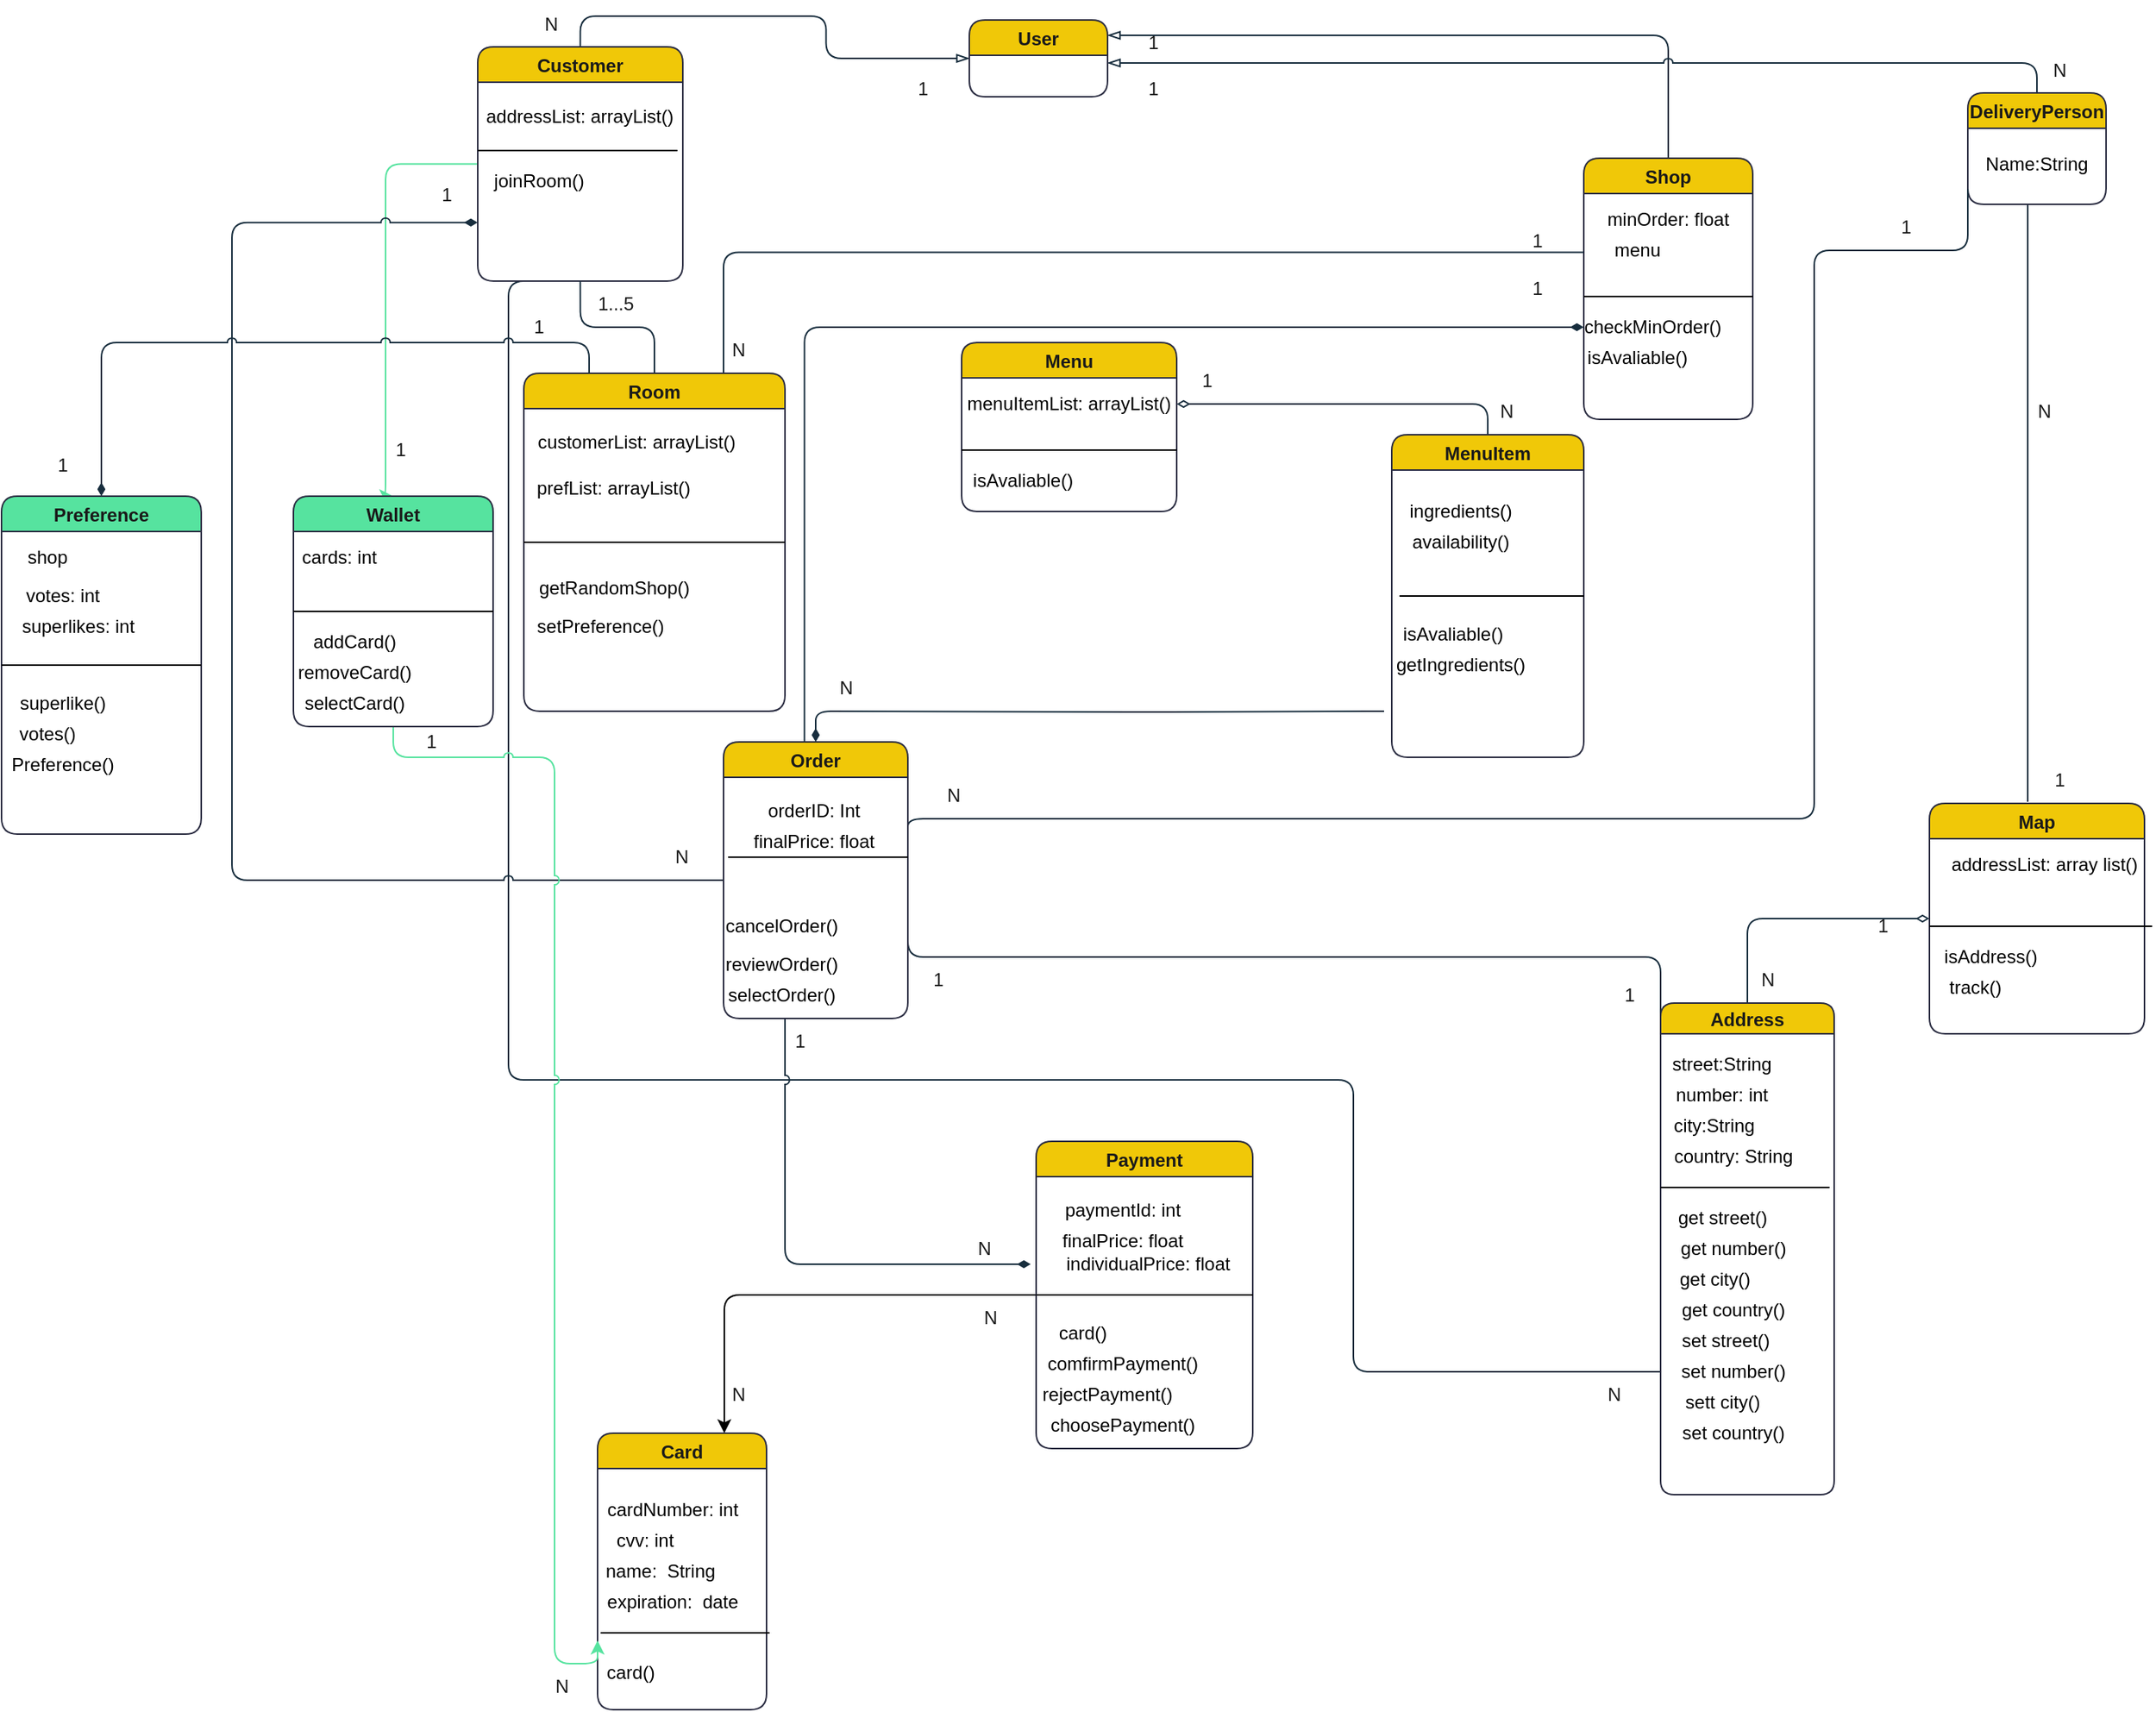<mxfile version="19.0.3" type="device"><diagram id="C5RBs43oDa-KdzZeNtuy" name="Page-1"><mxGraphModel dx="1692" dy="1671" grid="1" gridSize="10" guides="1" tooltips="1" connect="1" arrows="1" fold="1" page="1" pageScale="1" pageWidth="827" pageHeight="1169" background="#FFFFFF" math="0" shadow="0"><root><mxCell id="WIyWlLk6GJQsqaUBKTNV-0"/><mxCell id="WIyWlLk6GJQsqaUBKTNV-1" parent="WIyWlLk6GJQsqaUBKTNV-0"/><mxCell id="latmgmY7Nr6nbQ9gTKRY-16" style="edgeStyle=orthogonalEdgeStyle;orthogonalLoop=1;jettySize=auto;html=1;entryX=0.5;entryY=0;entryDx=0;entryDy=0;endArrow=none;endFill=0;startArrow=blockThin;startFill=0;rounded=1;labelBackgroundColor=#EEEEEE;strokeColor=#182E3E;fontColor=#1A1A1A;" parent="WIyWlLk6GJQsqaUBKTNV-1" source="latmgmY7Nr6nbQ9gTKRY-2" target="latmgmY7Nr6nbQ9gTKRY-3" edge="1"><mxGeometry relative="1" as="geometry"/></mxCell><mxCell id="latmgmY7Nr6nbQ9gTKRY-17" style="edgeStyle=orthogonalEdgeStyle;orthogonalLoop=1;jettySize=auto;html=1;entryX=0.5;entryY=0;entryDx=0;entryDy=0;endArrow=none;endFill=0;startArrow=blockThin;startFill=0;rounded=1;labelBackgroundColor=#EEEEEE;strokeColor=#182E3E;fontColor=#1A1A1A;" parent="WIyWlLk6GJQsqaUBKTNV-1" source="latmgmY7Nr6nbQ9gTKRY-2" target="latmgmY7Nr6nbQ9gTKRY-4" edge="1"><mxGeometry relative="1" as="geometry"><Array as="points"><mxPoint x="845" y="20"/></Array></mxGeometry></mxCell><mxCell id="latmgmY7Nr6nbQ9gTKRY-18" style="edgeStyle=orthogonalEdgeStyle;orthogonalLoop=1;jettySize=auto;html=1;entryX=0.5;entryY=0;entryDx=0;entryDy=0;startArrow=blockThin;startFill=0;endArrow=none;endFill=0;rounded=1;labelBackgroundColor=#EEEEEE;strokeColor=#182E3E;fontColor=#1A1A1A;jumpStyle=arc;" parent="WIyWlLk6GJQsqaUBKTNV-1" source="latmgmY7Nr6nbQ9gTKRY-2" target="latmgmY7Nr6nbQ9gTKRY-5" edge="1"><mxGeometry relative="1" as="geometry"><Array as="points"><mxPoint x="1085" y="38"/></Array></mxGeometry></mxCell><mxCell id="latmgmY7Nr6nbQ9gTKRY-2" value="User" style="swimlane;rounded=1;fillColor=#F0C808;strokeColor=#2B2D42;fontColor=#1A1A1A;" parent="WIyWlLk6GJQsqaUBKTNV-1" vertex="1"><mxGeometry x="390" y="10" width="90" height="50" as="geometry"/></mxCell><mxCell id="latmgmY7Nr6nbQ9gTKRY-45" style="edgeStyle=orthogonalEdgeStyle;orthogonalLoop=1;jettySize=auto;html=1;entryX=0;entryY=0.75;entryDx=0;entryDy=0;startArrow=none;startFill=0;endArrow=none;endFill=0;elbow=vertical;rounded=1;labelBackgroundColor=#EEEEEE;strokeColor=#182E3E;fontColor=#1A1A1A;" parent="WIyWlLk6GJQsqaUBKTNV-1" target="latmgmY7Nr6nbQ9gTKRY-13" edge="1"><mxGeometry relative="1" as="geometry"><Array as="points"><mxPoint x="90" y="180"/><mxPoint x="90" y="700"/><mxPoint x="640" y="700"/><mxPoint x="640" y="890"/></Array><mxPoint x="110" y="180" as="sourcePoint"/></mxGeometry></mxCell><mxCell id="Bmheo_NzVIlXGP0HRXlo-3" style="edgeStyle=orthogonalEdgeStyle;rounded=1;orthogonalLoop=1;jettySize=auto;html=1;entryX=0.5;entryY=0;entryDx=0;entryDy=0;strokeColor=#56E39F;jumpStyle=arc;" parent="WIyWlLk6GJQsqaUBKTNV-1" source="latmgmY7Nr6nbQ9gTKRY-3" target="Bmheo_NzVIlXGP0HRXlo-2" edge="1"><mxGeometry relative="1" as="geometry"><Array as="points"><mxPoint x="10" y="104"/><mxPoint x="10" y="320"/></Array></mxGeometry></mxCell><mxCell id="latmgmY7Nr6nbQ9gTKRY-3" value="Customer" style="swimlane;startSize=23;rounded=1;fillColor=#F0C808;strokeColor=#2B2D42;fontColor=#1A1A1A;" parent="WIyWlLk6GJQsqaUBKTNV-1" vertex="1"><mxGeometry x="70" y="27.5" width="133.5" height="152.5" as="geometry"/></mxCell><mxCell id="lpXa4CEymnsqOHcfvNIc-89" value="addressList: arrayList()" style="text;html=1;strokeColor=none;fillColor=none;align=center;verticalAlign=middle;whiteSpace=wrap;rounded=0;" parent="latmgmY7Nr6nbQ9gTKRY-3" vertex="1"><mxGeometry x="-11.75" y="30" width="157" height="30" as="geometry"/></mxCell><mxCell id="lpXa4CEymnsqOHcfvNIc-90" value="" style="endArrow=none;html=1;rounded=0;" parent="latmgmY7Nr6nbQ9gTKRY-3" edge="1"><mxGeometry width="50" height="50" relative="1" as="geometry"><mxPoint y="67.5" as="sourcePoint"/><mxPoint x="130" y="67.5" as="targetPoint"/></mxGeometry></mxCell><mxCell id="lpXa4CEymnsqOHcfvNIc-91" value="joinRoom()" style="text;html=1;strokeColor=none;fillColor=none;align=center;verticalAlign=middle;whiteSpace=wrap;rounded=0;" parent="latmgmY7Nr6nbQ9gTKRY-3" vertex="1"><mxGeometry x="10" y="72.5" width="60" height="30" as="geometry"/></mxCell><mxCell id="latmgmY7Nr6nbQ9gTKRY-41" style="edgeStyle=orthogonalEdgeStyle;orthogonalLoop=1;jettySize=auto;html=1;exitX=0;exitY=0.5;exitDx=0;exitDy=0;entryX=0.439;entryY=0.01;entryDx=0;entryDy=0;startArrow=diamondThin;startFill=1;endArrow=none;endFill=0;elbow=vertical;rounded=1;labelBackgroundColor=#EEEEEE;strokeColor=#182E3E;fontColor=#1A1A1A;entryPerimeter=0;" parent="WIyWlLk6GJQsqaUBKTNV-1" source="lpXa4CEymnsqOHcfvNIc-61" target="latmgmY7Nr6nbQ9gTKRY-7" edge="1"><mxGeometry relative="1" as="geometry"><Array as="points"><mxPoint x="283" y="210"/></Array></mxGeometry></mxCell><mxCell id="latmgmY7Nr6nbQ9gTKRY-4" value="Shop" style="swimlane;rounded=1;fillColor=#F0C808;strokeColor=#2B2D42;fontColor=#1A1A1A;" parent="WIyWlLk6GJQsqaUBKTNV-1" vertex="1"><mxGeometry x="790" y="100" width="110" height="170" as="geometry"/></mxCell><mxCell id="lpXa4CEymnsqOHcfvNIc-57" value="minOrder: float" style="text;html=1;strokeColor=none;fillColor=none;align=center;verticalAlign=middle;whiteSpace=wrap;rounded=0;" parent="latmgmY7Nr6nbQ9gTKRY-4" vertex="1"><mxGeometry x="10" y="30" width="90" height="20" as="geometry"/></mxCell><mxCell id="lpXa4CEymnsqOHcfvNIc-58" value="menu" style="text;html=1;strokeColor=none;fillColor=none;align=center;verticalAlign=middle;whiteSpace=wrap;rounded=0;" parent="latmgmY7Nr6nbQ9gTKRY-4" vertex="1"><mxGeometry x="-10" y="50" width="90" height="20" as="geometry"/></mxCell><mxCell id="lpXa4CEymnsqOHcfvNIc-61" value="checkMinOrder()" style="text;html=1;strokeColor=none;fillColor=none;align=center;verticalAlign=middle;whiteSpace=wrap;rounded=0;" parent="latmgmY7Nr6nbQ9gTKRY-4" vertex="1"><mxGeometry y="100" width="90" height="20" as="geometry"/></mxCell><mxCell id="lpXa4CEymnsqOHcfvNIc-62" value="isAvaliable()" style="text;html=1;strokeColor=none;fillColor=none;align=center;verticalAlign=middle;whiteSpace=wrap;rounded=0;" parent="latmgmY7Nr6nbQ9gTKRY-4" vertex="1"><mxGeometry x="-10" y="120" width="90" height="20" as="geometry"/></mxCell><mxCell id="latmgmY7Nr6nbQ9gTKRY-49" style="edgeStyle=orthogonalEdgeStyle;orthogonalLoop=1;jettySize=auto;html=1;entryX=0.15;entryY=0.967;entryDx=0;entryDy=0;startArrow=none;startFill=0;endArrow=none;endFill=0;elbow=vertical;rounded=0;labelBackgroundColor=#EEEEEE;strokeColor=#182E3E;fontColor=#1A1A1A;entryPerimeter=0;" parent="WIyWlLk6GJQsqaUBKTNV-1" target="lpXa4CEymnsqOHcfvNIc-49" edge="1"><mxGeometry relative="1" as="geometry"><Array as="points"><mxPoint x="1079" y="250"/></Array><mxPoint x="1079" y="130" as="sourcePoint"/></mxGeometry></mxCell><mxCell id="latmgmY7Nr6nbQ9gTKRY-5" value="DeliveryPerson" style="swimlane;startSize=23;rounded=1;fillColor=#F0C808;strokeColor=#2B2D42;fontColor=#1A1A1A;" parent="WIyWlLk6GJQsqaUBKTNV-1" vertex="1"><mxGeometry x="1040" y="57.5" width="90" height="72.5" as="geometry"/></mxCell><mxCell id="lpXa4CEymnsqOHcfvNIc-111" value="Name:String" style="text;html=1;strokeColor=none;fillColor=none;align=center;verticalAlign=middle;whiteSpace=wrap;rounded=0;" parent="latmgmY7Nr6nbQ9gTKRY-5" vertex="1"><mxGeometry x="15" y="31.5" width="60" height="30" as="geometry"/></mxCell><mxCell id="latmgmY7Nr6nbQ9gTKRY-35" style="edgeStyle=orthogonalEdgeStyle;orthogonalLoop=1;jettySize=auto;html=1;entryX=0.5;entryY=1;entryDx=0;entryDy=0;startArrow=none;startFill=0;endArrow=none;endFill=0;rounded=1;labelBackgroundColor=#EEEEEE;strokeColor=#182E3E;fontColor=#1A1A1A;" parent="WIyWlLk6GJQsqaUBKTNV-1" source="latmgmY7Nr6nbQ9gTKRY-6" target="latmgmY7Nr6nbQ9gTKRY-3" edge="1"><mxGeometry relative="1" as="geometry"/></mxCell><mxCell id="latmgmY7Nr6nbQ9gTKRY-39" style="edgeStyle=orthogonalEdgeStyle;orthogonalLoop=1;jettySize=auto;html=1;entryX=1;entryY=0.75;entryDx=0;entryDy=0;startArrow=none;startFill=0;endArrow=none;endFill=0;rounded=1;labelBackgroundColor=#EEEEEE;strokeColor=#182E3E;fontColor=#1A1A1A;exitX=0.25;exitY=1;exitDx=0;exitDy=0;" parent="WIyWlLk6GJQsqaUBKTNV-1" target="lpXa4CEymnsqOHcfvNIc-31" edge="1"><mxGeometry relative="1" as="geometry"><Array as="points"><mxPoint x="230" y="250"/><mxPoint x="230" y="161"/></Array><mxPoint x="225" y="250" as="sourcePoint"/></mxGeometry></mxCell><mxCell id="latmgmY7Nr6nbQ9gTKRY-6" value="Room" style="swimlane;rounded=1;fillColor=#F0C808;strokeColor=#2B2D42;fontColor=#1A1A1A;" parent="WIyWlLk6GJQsqaUBKTNV-1" vertex="1"><mxGeometry x="100" y="240" width="170" height="220" as="geometry"/></mxCell><mxCell id="lpXa4CEymnsqOHcfvNIc-84" value="customerList: arrayList()" style="text;html=1;strokeColor=none;fillColor=none;align=center;verticalAlign=middle;whiteSpace=wrap;rounded=0;" parent="latmgmY7Nr6nbQ9gTKRY-6" vertex="1"><mxGeometry x="-5" y="30" width="157" height="30" as="geometry"/></mxCell><mxCell id="lpXa4CEymnsqOHcfvNIc-85" value="prefList: arrayList()" style="text;html=1;strokeColor=none;fillColor=none;align=center;verticalAlign=middle;whiteSpace=wrap;rounded=0;" parent="latmgmY7Nr6nbQ9gTKRY-6" vertex="1"><mxGeometry x="-20" y="60" width="157" height="30" as="geometry"/></mxCell><mxCell id="lpXa4CEymnsqOHcfvNIc-87" value="getRandomShop()" style="text;html=1;strokeColor=none;fillColor=none;align=center;verticalAlign=middle;whiteSpace=wrap;rounded=0;" parent="latmgmY7Nr6nbQ9gTKRY-6" vertex="1"><mxGeometry x="28.5" y="125" width="60" height="30" as="geometry"/></mxCell><mxCell id="lpXa4CEymnsqOHcfvNIc-88" value="setPreference()" style="text;html=1;strokeColor=none;fillColor=none;align=center;verticalAlign=middle;whiteSpace=wrap;rounded=0;" parent="latmgmY7Nr6nbQ9gTKRY-6" vertex="1"><mxGeometry x="20" y="150" width="60" height="30" as="geometry"/></mxCell><mxCell id="latmgmY7Nr6nbQ9gTKRY-31" style="edgeStyle=orthogonalEdgeStyle;orthogonalLoop=1;jettySize=auto;html=1;startArrow=none;startFill=0;endArrow=diamondThin;endFill=1;rounded=1;labelBackgroundColor=#EEEEEE;strokeColor=#182E3E;fontColor=#1A1A1A;jumpStyle=arc;" parent="WIyWlLk6GJQsqaUBKTNV-1" source="latmgmY7Nr6nbQ9gTKRY-7" edge="1"><mxGeometry relative="1" as="geometry"><Array as="points"><mxPoint x="270" y="480"/></Array><mxPoint x="430" y="820" as="targetPoint"/></mxGeometry></mxCell><mxCell id="latmgmY7Nr6nbQ9gTKRY-42" style="edgeStyle=orthogonalEdgeStyle;orthogonalLoop=1;jettySize=auto;html=1;entryX=0;entryY=0.75;entryDx=0;entryDy=0;startArrow=none;startFill=0;endArrow=diamondThin;endFill=1;rounded=1;labelBackgroundColor=#EEEEEE;strokeColor=#182E3E;fontColor=#1A1A1A;jumpStyle=arc;" parent="WIyWlLk6GJQsqaUBKTNV-1" source="latmgmY7Nr6nbQ9gTKRY-7" target="latmgmY7Nr6nbQ9gTKRY-3" edge="1"><mxGeometry relative="1" as="geometry"><Array as="points"><mxPoint x="-90" y="570"/><mxPoint x="-90" y="142"/></Array></mxGeometry></mxCell><mxCell id="latmgmY7Nr6nbQ9gTKRY-43" style="edgeStyle=orthogonalEdgeStyle;orthogonalLoop=1;jettySize=auto;html=1;startArrow=none;startFill=0;endArrow=none;endFill=0;elbow=vertical;rounded=1;labelBackgroundColor=#EEEEEE;strokeColor=#182E3E;fontColor=#1A1A1A;" parent="WIyWlLk6GJQsqaUBKTNV-1" edge="1"><mxGeometry relative="1" as="geometry"><Array as="points"><mxPoint x="350" y="530"/><mxPoint x="940" y="530"/><mxPoint x="940" y="160"/><mxPoint x="1040" y="160"/></Array><mxPoint x="350" y="540" as="sourcePoint"/><mxPoint x="1040" y="120" as="targetPoint"/></mxGeometry></mxCell><mxCell id="latmgmY7Nr6nbQ9gTKRY-47" style="edgeStyle=orthogonalEdgeStyle;orthogonalLoop=1;jettySize=auto;html=1;entryX=0;entryY=0.25;entryDx=0;entryDy=0;startArrow=none;startFill=0;endArrow=none;endFill=0;elbow=vertical;rounded=1;labelBackgroundColor=#EEEEEE;strokeColor=#182E3E;fontColor=#1A1A1A;" parent="WIyWlLk6GJQsqaUBKTNV-1" target="latmgmY7Nr6nbQ9gTKRY-13" edge="1"><mxGeometry relative="1" as="geometry"><mxPoint x="350" y="550" as="sourcePoint"/><Array as="points"><mxPoint x="390" y="620"/><mxPoint x="647" y="620"/></Array></mxGeometry></mxCell><mxCell id="latmgmY7Nr6nbQ9gTKRY-7" value="Order" style="swimlane;rounded=1;fillColor=#F0C808;strokeColor=#2B2D42;fontColor=#1A1A1A;" parent="WIyWlLk6GJQsqaUBKTNV-1" vertex="1"><mxGeometry x="230" y="480" width="120" height="180" as="geometry"/></mxCell><mxCell id="lpXa4CEymnsqOHcfvNIc-112" value="cancelOrder()" style="text;html=1;strokeColor=none;fillColor=none;align=center;verticalAlign=middle;whiteSpace=wrap;rounded=0;" parent="latmgmY7Nr6nbQ9gTKRY-7" vertex="1"><mxGeometry x="8" y="105" width="60" height="30" as="geometry"/></mxCell><mxCell id="lpXa4CEymnsqOHcfvNIc-113" value="reviewOrder()" style="text;html=1;strokeColor=none;fillColor=none;align=center;verticalAlign=middle;whiteSpace=wrap;rounded=0;" parent="latmgmY7Nr6nbQ9gTKRY-7" vertex="1"><mxGeometry x="8" y="130" width="60" height="30" as="geometry"/></mxCell><mxCell id="lpXa4CEymnsqOHcfvNIc-114" value="selectOrder()" style="text;html=1;strokeColor=none;fillColor=none;align=center;verticalAlign=middle;whiteSpace=wrap;rounded=0;" parent="latmgmY7Nr6nbQ9gTKRY-7" vertex="1"><mxGeometry x="8" y="150" width="60" height="30" as="geometry"/></mxCell><mxCell id="lpXa4CEymnsqOHcfvNIc-115" value="orderID: Int" style="text;html=1;strokeColor=none;fillColor=none;align=center;verticalAlign=middle;whiteSpace=wrap;rounded=0;" parent="latmgmY7Nr6nbQ9gTKRY-7" vertex="1"><mxGeometry x="18" y="30" width="82" height="30" as="geometry"/></mxCell><mxCell id="lpXa4CEymnsqOHcfvNIc-125" value="finalPrice: float" style="text;html=1;strokeColor=none;fillColor=none;align=center;verticalAlign=middle;whiteSpace=wrap;rounded=0;" parent="latmgmY7Nr6nbQ9gTKRY-7" vertex="1"><mxGeometry x="18" y="50" width="82" height="30" as="geometry"/></mxCell><mxCell id="Bmheo_NzVIlXGP0HRXlo-0" style="edgeStyle=orthogonalEdgeStyle;rounded=1;orthogonalLoop=1;jettySize=auto;html=1;entryX=0.75;entryY=0;entryDx=0;entryDy=0;" parent="WIyWlLk6GJQsqaUBKTNV-1" source="latmgmY7Nr6nbQ9gTKRY-8" target="latmgmY7Nr6nbQ9gTKRY-10" edge="1"><mxGeometry relative="1" as="geometry"><mxPoint x="260" y="750" as="targetPoint"/></mxGeometry></mxCell><mxCell id="latmgmY7Nr6nbQ9gTKRY-8" value="Payment" style="swimlane;startSize=23;rounded=1;fillColor=#F0C808;strokeColor=#2B2D42;fontColor=#1A1A1A;" parent="WIyWlLk6GJQsqaUBKTNV-1" vertex="1"><mxGeometry x="433.5" y="740" width="141" height="200" as="geometry"/></mxCell><mxCell id="lpXa4CEymnsqOHcfvNIc-117" value="card()&lt;br&gt;" style="text;html=1;strokeColor=none;fillColor=none;align=center;verticalAlign=middle;whiteSpace=wrap;rounded=0;" parent="latmgmY7Nr6nbQ9gTKRY-8" vertex="1"><mxGeometry y="110" width="60" height="30" as="geometry"/></mxCell><mxCell id="lpXa4CEymnsqOHcfvNIc-118" value="comfirmPayment()" style="text;html=1;strokeColor=none;fillColor=none;align=center;verticalAlign=middle;whiteSpace=wrap;rounded=0;" parent="latmgmY7Nr6nbQ9gTKRY-8" vertex="1"><mxGeometry x="26.5" y="130" width="60" height="30" as="geometry"/></mxCell><mxCell id="lpXa4CEymnsqOHcfvNIc-119" value="rejectPayment()" style="text;html=1;strokeColor=none;fillColor=none;align=center;verticalAlign=middle;whiteSpace=wrap;rounded=0;" parent="latmgmY7Nr6nbQ9gTKRY-8" vertex="1"><mxGeometry x="16.5" y="150" width="60" height="30" as="geometry"/></mxCell><mxCell id="lpXa4CEymnsqOHcfvNIc-121" value="choosePayment()" style="text;html=1;strokeColor=none;fillColor=none;align=center;verticalAlign=middle;whiteSpace=wrap;rounded=0;" parent="latmgmY7Nr6nbQ9gTKRY-8" vertex="1"><mxGeometry x="26.5" y="170" width="60" height="30" as="geometry"/></mxCell><mxCell id="lpXa4CEymnsqOHcfvNIc-123" value="paymentId: int" style="text;html=1;strokeColor=none;fillColor=none;align=center;verticalAlign=middle;whiteSpace=wrap;rounded=0;" parent="latmgmY7Nr6nbQ9gTKRY-8" vertex="1"><mxGeometry x="15.5" y="30" width="82" height="30" as="geometry"/></mxCell><mxCell id="lpXa4CEymnsqOHcfvNIc-122" value="finalPrice: float" style="text;html=1;strokeColor=none;fillColor=none;align=center;verticalAlign=middle;whiteSpace=wrap;rounded=0;" parent="latmgmY7Nr6nbQ9gTKRY-8" vertex="1"><mxGeometry x="15.5" y="50" width="82" height="30" as="geometry"/></mxCell><mxCell id="lpXa4CEymnsqOHcfvNIc-124" value="individualPrice: float" style="text;html=1;strokeColor=none;fillColor=none;align=center;verticalAlign=middle;whiteSpace=wrap;rounded=0;" parent="latmgmY7Nr6nbQ9gTKRY-8" vertex="1"><mxGeometry x="15.5" y="70" width="114.5" height="20" as="geometry"/></mxCell><mxCell id="latmgmY7Nr6nbQ9gTKRY-10" value="Card" style="swimlane;rounded=1;fillColor=#F0C808;strokeColor=#2B2D42;fontColor=#1A1A1A;startSize=23;" parent="WIyWlLk6GJQsqaUBKTNV-1" vertex="1"><mxGeometry x="148" y="930" width="110" height="180" as="geometry"/></mxCell><mxCell id="lpXa4CEymnsqOHcfvNIc-73" value="cardNumber: int" style="text;html=1;strokeColor=none;fillColor=none;align=center;verticalAlign=middle;whiteSpace=wrap;rounded=0;" parent="latmgmY7Nr6nbQ9gTKRY-10" vertex="1"><mxGeometry y="40" width="98" height="20" as="geometry"/></mxCell><mxCell id="lpXa4CEymnsqOHcfvNIc-74" value="cvv: int" style="text;html=1;strokeColor=none;fillColor=none;align=center;verticalAlign=middle;whiteSpace=wrap;rounded=0;" parent="latmgmY7Nr6nbQ9gTKRY-10" vertex="1"><mxGeometry x="-18" y="60" width="98" height="20" as="geometry"/></mxCell><mxCell id="lpXa4CEymnsqOHcfvNIc-75" value="name:&amp;nbsp; String" style="text;html=1;strokeColor=none;fillColor=none;align=center;verticalAlign=middle;whiteSpace=wrap;rounded=0;" parent="latmgmY7Nr6nbQ9gTKRY-10" vertex="1"><mxGeometry x="-8" y="80" width="98" height="20" as="geometry"/></mxCell><mxCell id="lpXa4CEymnsqOHcfvNIc-76" value="expiration:&amp;nbsp; date" style="text;html=1;strokeColor=none;fillColor=none;align=center;verticalAlign=middle;whiteSpace=wrap;rounded=0;" parent="latmgmY7Nr6nbQ9gTKRY-10" vertex="1"><mxGeometry y="100" width="98" height="20" as="geometry"/></mxCell><mxCell id="lpXa4CEymnsqOHcfvNIc-79" value="card()" style="text;strokeColor=none;fillColor=none;align=left;verticalAlign=middle;spacingLeft=4;spacingRight=4;overflow=hidden;points=[[0,0.5],[1,0.5]];portConstraint=eastwest;rotatable=0;" parent="latmgmY7Nr6nbQ9gTKRY-10" vertex="1"><mxGeometry y="140" width="80" height="30" as="geometry"/></mxCell><mxCell id="latmgmY7Nr6nbQ9gTKRY-44" style="edgeStyle=orthogonalEdgeStyle;orthogonalLoop=1;jettySize=auto;html=1;entryX=0.5;entryY=0;entryDx=0;entryDy=0;startArrow=diamondThin;startFill=0;endArrow=none;endFill=0;elbow=vertical;rounded=1;labelBackgroundColor=#EEEEEE;strokeColor=#182E3E;fontColor=#1A1A1A;" parent="WIyWlLk6GJQsqaUBKTNV-1" source="latmgmY7Nr6nbQ9gTKRY-12" target="latmgmY7Nr6nbQ9gTKRY-13" edge="1"><mxGeometry relative="1" as="geometry"/></mxCell><mxCell id="latmgmY7Nr6nbQ9gTKRY-12" value="Map" style="swimlane;rounded=1;fillColor=#F0C808;strokeColor=#2B2D42;fontColor=#1A1A1A;" parent="WIyWlLk6GJQsqaUBKTNV-1" vertex="1"><mxGeometry x="1015" y="520" width="140" height="150" as="geometry"/></mxCell><mxCell id="lpXa4CEymnsqOHcfvNIc-19" value="addressList: array list()" style="text;html=1;strokeColor=none;fillColor=none;align=center;verticalAlign=middle;whiteSpace=wrap;rounded=0;" parent="latmgmY7Nr6nbQ9gTKRY-12" vertex="1"><mxGeometry x="10" y="30" width="130" height="20" as="geometry"/></mxCell><mxCell id="lpXa4CEymnsqOHcfvNIc-94" value="isAddress()" style="text;html=1;strokeColor=none;fillColor=none;align=center;verticalAlign=middle;whiteSpace=wrap;rounded=0;" parent="latmgmY7Nr6nbQ9gTKRY-12" vertex="1"><mxGeometry x="-25" y="90" width="130" height="20" as="geometry"/></mxCell><mxCell id="lpXa4CEymnsqOHcfvNIc-95" value="track()" style="text;html=1;strokeColor=none;fillColor=none;align=center;verticalAlign=middle;whiteSpace=wrap;rounded=0;" parent="latmgmY7Nr6nbQ9gTKRY-12" vertex="1"><mxGeometry x="-35" y="110" width="130" height="20" as="geometry"/></mxCell><mxCell id="lpXa4CEymnsqOHcfvNIc-48" value="1" style="text;html=1;strokeColor=none;fillColor=none;align=center;verticalAlign=middle;whiteSpace=wrap;rounded=0;fontColor=#1A1A1A;" parent="latmgmY7Nr6nbQ9gTKRY-12" vertex="1"><mxGeometry x="-60" y="65" width="60" height="30" as="geometry"/></mxCell><mxCell id="latmgmY7Nr6nbQ9gTKRY-13" value="Address" style="swimlane;rounded=1;startSize=20;fillColor=#F0C808;strokeColor=#2B2D42;fontColor=#1A1A1A;" parent="WIyWlLk6GJQsqaUBKTNV-1" vertex="1"><mxGeometry x="840" y="650" width="113" height="320" as="geometry"/></mxCell><mxCell id="lpXa4CEymnsqOHcfvNIc-4" value="street:String" style="text;html=1;strokeColor=none;fillColor=none;align=center;verticalAlign=middle;whiteSpace=wrap;rounded=0;" parent="latmgmY7Nr6nbQ9gTKRY-13" vertex="1"><mxGeometry x="10" y="30" width="60" height="20" as="geometry"/></mxCell><mxCell id="lpXa4CEymnsqOHcfvNIc-5" value="number: int" style="text;html=1;strokeColor=none;fillColor=none;align=center;verticalAlign=middle;whiteSpace=wrap;rounded=0;" parent="latmgmY7Nr6nbQ9gTKRY-13" vertex="1"><mxGeometry x="5" y="50" width="70" height="20" as="geometry"/></mxCell><mxCell id="lpXa4CEymnsqOHcfvNIc-7" value="city:String" style="text;html=1;strokeColor=none;fillColor=none;align=center;verticalAlign=middle;whiteSpace=wrap;rounded=0;" parent="latmgmY7Nr6nbQ9gTKRY-13" vertex="1"><mxGeometry y="70" width="70" height="20" as="geometry"/></mxCell><mxCell id="lpXa4CEymnsqOHcfvNIc-8" value="country: String" style="text;html=1;strokeColor=none;fillColor=none;align=center;verticalAlign=middle;whiteSpace=wrap;rounded=0;" parent="latmgmY7Nr6nbQ9gTKRY-13" vertex="1"><mxGeometry x="5" y="90" width="85" height="20" as="geometry"/></mxCell><mxCell id="lpXa4CEymnsqOHcfvNIc-9" value="get street()" style="text;html=1;strokeColor=none;fillColor=none;align=center;verticalAlign=middle;whiteSpace=wrap;rounded=0;" parent="latmgmY7Nr6nbQ9gTKRY-13" vertex="1"><mxGeometry x="-7.5" y="130" width="95" height="20" as="geometry"/></mxCell><mxCell id="lpXa4CEymnsqOHcfvNIc-10" value="get number()" style="text;html=1;strokeColor=none;fillColor=none;align=center;verticalAlign=middle;whiteSpace=wrap;rounded=0;" parent="latmgmY7Nr6nbQ9gTKRY-13" vertex="1"><mxGeometry y="150" width="95" height="20" as="geometry"/></mxCell><mxCell id="lpXa4CEymnsqOHcfvNIc-13" value="get city()" style="text;html=1;strokeColor=none;fillColor=none;align=center;verticalAlign=middle;whiteSpace=wrap;rounded=0;" parent="latmgmY7Nr6nbQ9gTKRY-13" vertex="1"><mxGeometry x="-12.5" y="170" width="95" height="20" as="geometry"/></mxCell><mxCell id="lpXa4CEymnsqOHcfvNIc-14" value="get country()" style="text;html=1;strokeColor=none;fillColor=none;align=center;verticalAlign=middle;whiteSpace=wrap;rounded=0;" parent="latmgmY7Nr6nbQ9gTKRY-13" vertex="1"><mxGeometry y="190" width="95" height="20" as="geometry"/></mxCell><mxCell id="lpXa4CEymnsqOHcfvNIc-15" value="set street()" style="text;html=1;strokeColor=none;fillColor=none;align=center;verticalAlign=middle;whiteSpace=wrap;rounded=0;" parent="latmgmY7Nr6nbQ9gTKRY-13" vertex="1"><mxGeometry x="-5" y="210" width="95" height="20" as="geometry"/></mxCell><mxCell id="lpXa4CEymnsqOHcfvNIc-16" value="set number()" style="text;html=1;strokeColor=none;fillColor=none;align=center;verticalAlign=middle;whiteSpace=wrap;rounded=0;" parent="latmgmY7Nr6nbQ9gTKRY-13" vertex="1"><mxGeometry y="230" width="95" height="20" as="geometry"/></mxCell><mxCell id="lpXa4CEymnsqOHcfvNIc-17" value="sett city()" style="text;html=1;strokeColor=none;fillColor=none;align=center;verticalAlign=middle;whiteSpace=wrap;rounded=0;" parent="latmgmY7Nr6nbQ9gTKRY-13" vertex="1"><mxGeometry x="-7.5" y="250" width="95" height="20" as="geometry"/></mxCell><mxCell id="lpXa4CEymnsqOHcfvNIc-18" value="set country()" style="text;html=1;strokeColor=none;fillColor=none;align=center;verticalAlign=middle;whiteSpace=wrap;rounded=0;" parent="latmgmY7Nr6nbQ9gTKRY-13" vertex="1"><mxGeometry y="270" width="95" height="20" as="geometry"/></mxCell><mxCell id="latmgmY7Nr6nbQ9gTKRY-38" style="edgeStyle=orthogonalEdgeStyle;orthogonalLoop=1;jettySize=auto;html=1;entryX=0.5;entryY=0;entryDx=0;entryDy=0;startArrow=diamondThin;startFill=0;endArrow=none;endFill=0;rounded=1;labelBackgroundColor=#EEEEEE;strokeColor=#182E3E;fontColor=#1A1A1A;" parent="WIyWlLk6GJQsqaUBKTNV-1" source="latmgmY7Nr6nbQ9gTKRY-14" target="latmgmY7Nr6nbQ9gTKRY-15" edge="1"><mxGeometry relative="1" as="geometry"><Array as="points"><mxPoint x="727" y="260"/></Array></mxGeometry></mxCell><mxCell id="latmgmY7Nr6nbQ9gTKRY-14" value="Menu" style="swimlane;rounded=1;fillColor=#F0C808;strokeColor=#2B2D42;fontColor=#1A1A1A;" parent="WIyWlLk6GJQsqaUBKTNV-1" vertex="1"><mxGeometry x="385" y="220" width="140" height="110" as="geometry"/></mxCell><mxCell id="lpXa4CEymnsqOHcfvNIc-59" value="menuItemList: arrayList()" style="text;html=1;strokeColor=none;fillColor=none;align=center;verticalAlign=middle;whiteSpace=wrap;rounded=0;" parent="latmgmY7Nr6nbQ9gTKRY-14" vertex="1"><mxGeometry y="30" width="140" height="20" as="geometry"/></mxCell><mxCell id="lpXa4CEymnsqOHcfvNIc-71" value="" style="endArrow=none;html=1;rounded=0;edgeStyle=orthogonalEdgeStyle;" parent="latmgmY7Nr6nbQ9gTKRY-14" edge="1"><mxGeometry width="50" height="50" relative="1" as="geometry"><mxPoint y="70" as="sourcePoint"/><mxPoint x="140" y="70" as="targetPoint"/><Array as="points"><mxPoint x="90" y="70"/><mxPoint x="90" y="70"/></Array></mxGeometry></mxCell><mxCell id="lpXa4CEymnsqOHcfvNIc-72" value="isAvaliable()" style="text;html=1;strokeColor=none;fillColor=none;align=center;verticalAlign=middle;whiteSpace=wrap;rounded=0;" parent="latmgmY7Nr6nbQ9gTKRY-14" vertex="1"><mxGeometry x="-5" y="80" width="90" height="20" as="geometry"/></mxCell><mxCell id="latmgmY7Nr6nbQ9gTKRY-40" style="edgeStyle=orthogonalEdgeStyle;orthogonalLoop=1;jettySize=auto;html=1;entryX=0.5;entryY=0;entryDx=0;entryDy=0;startArrow=none;startFill=0;endArrow=diamondThin;endFill=1;rounded=1;labelBackgroundColor=#EEEEEE;strokeColor=#182E3E;fontColor=#1A1A1A;" parent="WIyWlLk6GJQsqaUBKTNV-1" target="latmgmY7Nr6nbQ9gTKRY-7" edge="1"><mxGeometry relative="1" as="geometry"><mxPoint x="660" y="460" as="sourcePoint"/></mxGeometry></mxCell><mxCell id="latmgmY7Nr6nbQ9gTKRY-15" value="MenuItem" style="swimlane;rounded=1;fillColor=#F0C808;strokeColor=#2B2D42;fontColor=#1A1A1A;" parent="WIyWlLk6GJQsqaUBKTNV-1" vertex="1"><mxGeometry x="665" y="280" width="125" height="210" as="geometry"/></mxCell><mxCell id="lpXa4CEymnsqOHcfvNIc-63" value="isAvaliable()" style="text;html=1;strokeColor=none;fillColor=none;align=center;verticalAlign=middle;whiteSpace=wrap;rounded=0;" parent="latmgmY7Nr6nbQ9gTKRY-15" vertex="1"><mxGeometry x="-5" y="120" width="90" height="20" as="geometry"/></mxCell><mxCell id="lpXa4CEymnsqOHcfvNIc-64" value="getIngredients()" style="text;html=1;strokeColor=none;fillColor=none;align=center;verticalAlign=middle;whiteSpace=wrap;rounded=0;" parent="latmgmY7Nr6nbQ9gTKRY-15" vertex="1"><mxGeometry y="140" width="90" height="20" as="geometry"/></mxCell><mxCell id="lpXa4CEymnsqOHcfvNIc-66" value="ingredients()" style="text;html=1;strokeColor=none;fillColor=none;align=center;verticalAlign=middle;whiteSpace=wrap;rounded=0;" parent="latmgmY7Nr6nbQ9gTKRY-15" vertex="1"><mxGeometry y="40" width="90" height="20" as="geometry"/></mxCell><mxCell id="lpXa4CEymnsqOHcfvNIc-67" value="availability()" style="text;html=1;strokeColor=none;fillColor=none;align=center;verticalAlign=middle;whiteSpace=wrap;rounded=0;" parent="latmgmY7Nr6nbQ9gTKRY-15" vertex="1"><mxGeometry y="60" width="90" height="20" as="geometry"/></mxCell><mxCell id="latmgmY7Nr6nbQ9gTKRY-52" value="1...5" style="text;html=1;strokeColor=none;fillColor=none;align=center;verticalAlign=middle;whiteSpace=wrap;rounded=0;fontColor=#1A1A1A;" parent="WIyWlLk6GJQsqaUBKTNV-1" vertex="1"><mxGeometry x="130" y="180" width="60" height="30" as="geometry"/></mxCell><mxCell id="Bmheo_NzVIlXGP0HRXlo-7" style="edgeStyle=orthogonalEdgeStyle;rounded=1;orthogonalLoop=1;jettySize=auto;html=1;entryX=0;entryY=0.75;entryDx=0;entryDy=0;strokeColor=#56E39F;exitX=0.5;exitY=1;exitDx=0;exitDy=0;jumpStyle=arc;" parent="WIyWlLk6GJQsqaUBKTNV-1" source="Bmheo_NzVIlXGP0HRXlo-2" target="latmgmY7Nr6nbQ9gTKRY-10" edge="1"><mxGeometry relative="1" as="geometry"><Array as="points"><mxPoint x="15" y="490"/><mxPoint x="120" y="490"/><mxPoint x="120" y="1080"/></Array></mxGeometry></mxCell><mxCell id="Bmheo_NzVIlXGP0HRXlo-2" value="Wallet" style="swimlane;rounded=1;fillColor=#56E39F;strokeColor=#2B2D42;fontColor=#1A1A1A;startSize=23;" parent="WIyWlLk6GJQsqaUBKTNV-1" vertex="1"><mxGeometry x="-50" y="320" width="130" height="150" as="geometry"/></mxCell><mxCell id="lpXa4CEymnsqOHcfvNIc-80" value="cards: int" style="text;html=1;strokeColor=none;fillColor=none;align=center;verticalAlign=middle;whiteSpace=wrap;rounded=0;" parent="Bmheo_NzVIlXGP0HRXlo-2" vertex="1"><mxGeometry y="25" width="60" height="30" as="geometry"/></mxCell><mxCell id="lpXa4CEymnsqOHcfvNIc-82" value="addCard()" style="text;html=1;strokeColor=none;fillColor=none;align=center;verticalAlign=middle;whiteSpace=wrap;rounded=0;" parent="Bmheo_NzVIlXGP0HRXlo-2" vertex="1"><mxGeometry x="10" y="80" width="60" height="30" as="geometry"/></mxCell><mxCell id="lpXa4CEymnsqOHcfvNIc-83" value="removeCard()" style="text;html=1;strokeColor=none;fillColor=none;align=center;verticalAlign=middle;whiteSpace=wrap;rounded=0;" parent="Bmheo_NzVIlXGP0HRXlo-2" vertex="1"><mxGeometry x="10" y="100" width="60" height="30" as="geometry"/></mxCell><mxCell id="lpXa4CEymnsqOHcfvNIc-110" value="selectCard()" style="text;html=1;strokeColor=none;fillColor=none;align=center;verticalAlign=middle;whiteSpace=wrap;rounded=0;" parent="Bmheo_NzVIlXGP0HRXlo-2" vertex="1"><mxGeometry x="10" y="120" width="60" height="30" as="geometry"/></mxCell><mxCell id="Bmheo_NzVIlXGP0HRXlo-6" value="1" style="text;html=1;strokeColor=none;fillColor=none;align=center;verticalAlign=middle;whiteSpace=wrap;rounded=0;fontColor=#1A1A1A;" parent="WIyWlLk6GJQsqaUBKTNV-1" vertex="1"><mxGeometry x="-10" y="280" width="60" height="20" as="geometry"/></mxCell><mxCell id="Bmheo_NzVIlXGP0HRXlo-8" value="1" style="text;html=1;strokeColor=none;fillColor=none;align=center;verticalAlign=middle;whiteSpace=wrap;rounded=0;fontColor=#1A1A1A;" parent="WIyWlLk6GJQsqaUBKTNV-1" vertex="1"><mxGeometry x="10" y="470" width="60" height="20" as="geometry"/></mxCell><mxCell id="lpXa4CEymnsqOHcfvNIc-28" value="1" style="text;html=1;strokeColor=none;fillColor=none;align=center;verticalAlign=middle;whiteSpace=wrap;rounded=0;fontColor=#1A1A1A;" parent="WIyWlLk6GJQsqaUBKTNV-1" vertex="1"><mxGeometry x="330" y="40" width="60" height="30" as="geometry"/></mxCell><mxCell id="lpXa4CEymnsqOHcfvNIc-29" value="1" style="text;html=1;strokeColor=none;fillColor=none;align=center;verticalAlign=middle;whiteSpace=wrap;rounded=0;fontColor=#1A1A1A;" parent="WIyWlLk6GJQsqaUBKTNV-1" vertex="1"><mxGeometry x="480" y="10" width="60" height="30" as="geometry"/></mxCell><mxCell id="lpXa4CEymnsqOHcfvNIc-30" value="1" style="text;html=1;strokeColor=none;fillColor=none;align=center;verticalAlign=middle;whiteSpace=wrap;rounded=0;fontColor=#1A1A1A;" parent="WIyWlLk6GJQsqaUBKTNV-1" vertex="1"><mxGeometry x="480" y="40" width="60" height="30" as="geometry"/></mxCell><mxCell id="lpXa4CEymnsqOHcfvNIc-31" value="1" style="text;html=1;strokeColor=none;fillColor=none;align=center;verticalAlign=middle;whiteSpace=wrap;rounded=0;fontColor=#1A1A1A;" parent="WIyWlLk6GJQsqaUBKTNV-1" vertex="1"><mxGeometry x="730" y="138.75" width="60" height="30" as="geometry"/></mxCell><mxCell id="lpXa4CEymnsqOHcfvNIc-32" value="1" style="text;html=1;strokeColor=none;fillColor=none;align=center;verticalAlign=middle;whiteSpace=wrap;rounded=0;fontColor=#1A1A1A;" parent="WIyWlLk6GJQsqaUBKTNV-1" vertex="1"><mxGeometry x="730" y="170" width="60" height="30" as="geometry"/></mxCell><mxCell id="lpXa4CEymnsqOHcfvNIc-34" value="1" style="text;html=1;strokeColor=none;fillColor=none;align=center;verticalAlign=middle;whiteSpace=wrap;rounded=0;fontColor=#1A1A1A;" parent="WIyWlLk6GJQsqaUBKTNV-1" vertex="1"><mxGeometry x="514.5" y="230" width="60" height="30" as="geometry"/></mxCell><mxCell id="lpXa4CEymnsqOHcfvNIc-35" value="1" style="text;html=1;strokeColor=none;fillColor=none;align=center;verticalAlign=middle;whiteSpace=wrap;rounded=0;fontColor=#1A1A1A;" parent="WIyWlLk6GJQsqaUBKTNV-1" vertex="1"><mxGeometry x="20" y="108.75" width="60" height="30" as="geometry"/></mxCell><mxCell id="lpXa4CEymnsqOHcfvNIc-36" value="N" style="text;html=1;strokeColor=none;fillColor=none;align=center;verticalAlign=middle;whiteSpace=wrap;rounded=0;fontColor=#1A1A1A;" parent="WIyWlLk6GJQsqaUBKTNV-1" vertex="1"><mxGeometry x="88" y="-2.5" width="60" height="30" as="geometry"/></mxCell><mxCell id="lpXa4CEymnsqOHcfvNIc-37" value="N" style="text;html=1;strokeColor=none;fillColor=none;align=center;verticalAlign=middle;whiteSpace=wrap;rounded=0;fontColor=#1A1A1A;" parent="WIyWlLk6GJQsqaUBKTNV-1" vertex="1"><mxGeometry x="210" y="210" width="60" height="30" as="geometry"/></mxCell><mxCell id="lpXa4CEymnsqOHcfvNIc-38" value="N" style="text;html=1;strokeColor=none;fillColor=none;align=center;verticalAlign=middle;whiteSpace=wrap;rounded=0;fontColor=#1A1A1A;" parent="WIyWlLk6GJQsqaUBKTNV-1" vertex="1"><mxGeometry x="280" y="430" width="60" height="30" as="geometry"/></mxCell><mxCell id="lpXa4CEymnsqOHcfvNIc-39" value="N" style="text;html=1;strokeColor=none;fillColor=none;align=center;verticalAlign=middle;whiteSpace=wrap;rounded=0;fontColor=#1A1A1A;" parent="WIyWlLk6GJQsqaUBKTNV-1" vertex="1"><mxGeometry x="173" y="540" width="60" height="30" as="geometry"/></mxCell><mxCell id="lpXa4CEymnsqOHcfvNIc-40" value="N" style="text;html=1;strokeColor=none;fillColor=none;align=center;verticalAlign=middle;whiteSpace=wrap;rounded=0;fontColor=#1A1A1A;" parent="WIyWlLk6GJQsqaUBKTNV-1" vertex="1"><mxGeometry x="370" y="795" width="60" height="30" as="geometry"/></mxCell><mxCell id="lpXa4CEymnsqOHcfvNIc-42" value="N" style="text;html=1;strokeColor=none;fillColor=none;align=center;verticalAlign=middle;whiteSpace=wrap;rounded=0;fontColor=#1A1A1A;" parent="WIyWlLk6GJQsqaUBKTNV-1" vertex="1"><mxGeometry x="373.5" y="840" width="60" height="30" as="geometry"/></mxCell><mxCell id="lpXa4CEymnsqOHcfvNIc-43" value="N" style="text;html=1;strokeColor=none;fillColor=none;align=center;verticalAlign=middle;whiteSpace=wrap;rounded=0;fontColor=#1A1A1A;" parent="WIyWlLk6GJQsqaUBKTNV-1" vertex="1"><mxGeometry x="210" y="890" width="60" height="30" as="geometry"/></mxCell><mxCell id="lpXa4CEymnsqOHcfvNIc-44" value="N" style="text;html=1;strokeColor=none;fillColor=none;align=center;verticalAlign=middle;whiteSpace=wrap;rounded=0;fontColor=#1A1A1A;" parent="WIyWlLk6GJQsqaUBKTNV-1" vertex="1"><mxGeometry x="95" y="1080" width="60" height="30" as="geometry"/></mxCell><mxCell id="lpXa4CEymnsqOHcfvNIc-45" value="N" style="text;html=1;strokeColor=none;fillColor=none;align=center;verticalAlign=middle;whiteSpace=wrap;rounded=0;fontColor=#1A1A1A;" parent="WIyWlLk6GJQsqaUBKTNV-1" vertex="1"><mxGeometry x="780" y="890" width="60" height="30" as="geometry"/></mxCell><mxCell id="lpXa4CEymnsqOHcfvNIc-46" value="N" style="text;html=1;strokeColor=none;fillColor=none;align=center;verticalAlign=middle;whiteSpace=wrap;rounded=0;fontColor=#1A1A1A;" parent="WIyWlLk6GJQsqaUBKTNV-1" vertex="1"><mxGeometry x="880" y="620" width="60" height="30" as="geometry"/></mxCell><mxCell id="lpXa4CEymnsqOHcfvNIc-47" value="1" style="text;html=1;strokeColor=none;fillColor=none;align=center;verticalAlign=middle;whiteSpace=wrap;rounded=0;fontColor=#1A1A1A;" parent="WIyWlLk6GJQsqaUBKTNV-1" vertex="1"><mxGeometry x="790" y="630" width="60" height="30" as="geometry"/></mxCell><mxCell id="lpXa4CEymnsqOHcfvNIc-49" value="1" style="text;html=1;strokeColor=none;fillColor=none;align=center;verticalAlign=middle;whiteSpace=wrap;rounded=0;fontColor=#1A1A1A;" parent="WIyWlLk6GJQsqaUBKTNV-1" vertex="1"><mxGeometry x="1070" y="490" width="60" height="30" as="geometry"/></mxCell><mxCell id="lpXa4CEymnsqOHcfvNIc-50" value="N" style="text;html=1;strokeColor=none;fillColor=none;align=center;verticalAlign=middle;whiteSpace=wrap;rounded=0;fontColor=#1A1A1A;" parent="WIyWlLk6GJQsqaUBKTNV-1" vertex="1"><mxGeometry x="1060" y="250" width="60" height="30" as="geometry"/></mxCell><mxCell id="lpXa4CEymnsqOHcfvNIc-51" value="1" style="text;html=1;strokeColor=none;fillColor=none;align=center;verticalAlign=middle;whiteSpace=wrap;rounded=0;fontColor=#1A1A1A;" parent="WIyWlLk6GJQsqaUBKTNV-1" vertex="1"><mxGeometry x="970" y="130" width="60" height="30" as="geometry"/></mxCell><mxCell id="lpXa4CEymnsqOHcfvNIc-52" value="N" style="text;html=1;strokeColor=none;fillColor=none;align=center;verticalAlign=middle;whiteSpace=wrap;rounded=0;fontColor=#1A1A1A;" parent="WIyWlLk6GJQsqaUBKTNV-1" vertex="1"><mxGeometry x="350" y="500" width="60" height="30" as="geometry"/></mxCell><mxCell id="lpXa4CEymnsqOHcfvNIc-53" value="1" style="text;html=1;strokeColor=none;fillColor=none;align=center;verticalAlign=middle;whiteSpace=wrap;rounded=0;fontColor=#1A1A1A;" parent="WIyWlLk6GJQsqaUBKTNV-1" vertex="1"><mxGeometry x="340" y="620" width="60" height="30" as="geometry"/></mxCell><mxCell id="lpXa4CEymnsqOHcfvNIc-54" value="1" style="text;html=1;strokeColor=none;fillColor=none;align=center;verticalAlign=middle;whiteSpace=wrap;rounded=0;fontColor=#1A1A1A;" parent="WIyWlLk6GJQsqaUBKTNV-1" vertex="1"><mxGeometry x="250" y="660" width="60" height="30" as="geometry"/></mxCell><mxCell id="lpXa4CEymnsqOHcfvNIc-55" value="N" style="text;html=1;strokeColor=none;fillColor=none;align=center;verticalAlign=middle;whiteSpace=wrap;rounded=0;fontColor=#1A1A1A;" parent="WIyWlLk6GJQsqaUBKTNV-1" vertex="1"><mxGeometry x="710" y="250" width="60" height="30" as="geometry"/></mxCell><mxCell id="lpXa4CEymnsqOHcfvNIc-56" value="N" style="text;html=1;strokeColor=none;fillColor=none;align=center;verticalAlign=middle;whiteSpace=wrap;rounded=0;fontColor=#1A1A1A;" parent="WIyWlLk6GJQsqaUBKTNV-1" vertex="1"><mxGeometry x="1070" y="27.5" width="60" height="30" as="geometry"/></mxCell><mxCell id="lpXa4CEymnsqOHcfvNIc-60" value="" style="endArrow=none;html=1;rounded=0;" parent="WIyWlLk6GJQsqaUBKTNV-1" edge="1"><mxGeometry width="50" height="50" relative="1" as="geometry"><mxPoint x="790" y="190" as="sourcePoint"/><mxPoint x="900" y="190" as="targetPoint"/></mxGeometry></mxCell><mxCell id="lpXa4CEymnsqOHcfvNIc-70" value="" style="endArrow=none;html=1;rounded=0;entryX=1;entryY=0.5;entryDx=0;entryDy=0;" parent="WIyWlLk6GJQsqaUBKTNV-1" target="latmgmY7Nr6nbQ9gTKRY-15" edge="1"><mxGeometry width="50" height="50" relative="1" as="geometry"><mxPoint x="670" y="385" as="sourcePoint"/><mxPoint x="650" y="384.5" as="targetPoint"/></mxGeometry></mxCell><mxCell id="lpXa4CEymnsqOHcfvNIc-77" value="" style="endArrow=none;html=1;rounded=0;" parent="WIyWlLk6GJQsqaUBKTNV-1" edge="1"><mxGeometry width="50" height="50" relative="1" as="geometry"><mxPoint x="150" y="1060" as="sourcePoint"/><mxPoint x="260" y="1060" as="targetPoint"/></mxGeometry></mxCell><mxCell id="lpXa4CEymnsqOHcfvNIc-81" value="" style="endArrow=none;html=1;rounded=0;exitX=0;exitY=0.5;exitDx=0;exitDy=0;entryX=1;entryY=0.5;entryDx=0;entryDy=0;" parent="WIyWlLk6GJQsqaUBKTNV-1" source="Bmheo_NzVIlXGP0HRXlo-2" target="Bmheo_NzVIlXGP0HRXlo-2" edge="1"><mxGeometry width="50" height="50" relative="1" as="geometry"><mxPoint x="-30" y="450" as="sourcePoint"/><mxPoint x="20" y="400" as="targetPoint"/></mxGeometry></mxCell><mxCell id="lpXa4CEymnsqOHcfvNIc-86" value="" style="endArrow=none;html=1;rounded=0;exitX=0;exitY=0.5;exitDx=0;exitDy=0;entryX=1;entryY=0.5;entryDx=0;entryDy=0;" parent="WIyWlLk6GJQsqaUBKTNV-1" source="latmgmY7Nr6nbQ9gTKRY-6" target="latmgmY7Nr6nbQ9gTKRY-6" edge="1"><mxGeometry width="50" height="50" relative="1" as="geometry"><mxPoint x="108.5" y="370" as="sourcePoint"/><mxPoint x="270" y="350" as="targetPoint"/></mxGeometry></mxCell><mxCell id="lpXa4CEymnsqOHcfvNIc-92" value="" style="endArrow=none;html=1;rounded=0;" parent="WIyWlLk6GJQsqaUBKTNV-1" edge="1"><mxGeometry width="50" height="50" relative="1" as="geometry"><mxPoint x="840" y="770" as="sourcePoint"/><mxPoint x="950" y="770" as="targetPoint"/></mxGeometry></mxCell><mxCell id="lpXa4CEymnsqOHcfvNIc-93" value="" style="endArrow=none;html=1;rounded=0;" parent="WIyWlLk6GJQsqaUBKTNV-1" source="lpXa4CEymnsqOHcfvNIc-48" edge="1"><mxGeometry width="50" height="50" relative="1" as="geometry"><mxPoint x="1070" y="840" as="sourcePoint"/><mxPoint x="1160" y="600" as="targetPoint"/></mxGeometry></mxCell><mxCell id="lpXa4CEymnsqOHcfvNIc-96" value="Preference" style="swimlane;rounded=1;fillColor=#56E39F;strokeColor=#2B2D42;fontColor=#1A1A1A;startSize=23;" parent="WIyWlLk6GJQsqaUBKTNV-1" vertex="1"><mxGeometry x="-240" y="320" width="130" height="220" as="geometry"/></mxCell><mxCell id="lpXa4CEymnsqOHcfvNIc-97" value="shop" style="text;html=1;strokeColor=none;fillColor=none;align=center;verticalAlign=middle;whiteSpace=wrap;rounded=0;" parent="lpXa4CEymnsqOHcfvNIc-96" vertex="1"><mxGeometry y="25" width="60" height="30" as="geometry"/></mxCell><mxCell id="lpXa4CEymnsqOHcfvNIc-99" value="superlikes: int" style="text;html=1;strokeColor=none;fillColor=none;align=center;verticalAlign=middle;whiteSpace=wrap;rounded=0;" parent="lpXa4CEymnsqOHcfvNIc-96" vertex="1"><mxGeometry x="10" y="70" width="80" height="30" as="geometry"/></mxCell><mxCell id="lpXa4CEymnsqOHcfvNIc-100" value="votes: int" style="text;html=1;strokeColor=none;fillColor=none;align=center;verticalAlign=middle;whiteSpace=wrap;rounded=0;" parent="lpXa4CEymnsqOHcfvNIc-96" vertex="1"><mxGeometry x="10" y="50" width="60" height="30" as="geometry"/></mxCell><mxCell id="lpXa4CEymnsqOHcfvNIc-102" value="superlike()" style="text;html=1;strokeColor=none;fillColor=none;align=center;verticalAlign=middle;whiteSpace=wrap;rounded=0;" parent="lpXa4CEymnsqOHcfvNIc-96" vertex="1"><mxGeometry x="10" y="120" width="60" height="30" as="geometry"/></mxCell><mxCell id="lpXa4CEymnsqOHcfvNIc-103" value="votes()" style="text;html=1;strokeColor=none;fillColor=none;align=center;verticalAlign=middle;whiteSpace=wrap;rounded=0;" parent="lpXa4CEymnsqOHcfvNIc-96" vertex="1"><mxGeometry y="140" width="60" height="30" as="geometry"/></mxCell><mxCell id="lpXa4CEymnsqOHcfvNIc-104" value="Preference()" style="text;html=1;strokeColor=none;fillColor=none;align=center;verticalAlign=middle;whiteSpace=wrap;rounded=0;" parent="lpXa4CEymnsqOHcfvNIc-96" vertex="1"><mxGeometry x="10" y="160" width="60" height="30" as="geometry"/></mxCell><mxCell id="lpXa4CEymnsqOHcfvNIc-101" value="" style="endArrow=none;html=1;rounded=0;" parent="WIyWlLk6GJQsqaUBKTNV-1" edge="1"><mxGeometry width="50" height="50" relative="1" as="geometry"><mxPoint x="-240" y="430" as="sourcePoint"/><mxPoint x="-110" y="430" as="targetPoint"/></mxGeometry></mxCell><mxCell id="lpXa4CEymnsqOHcfvNIc-105" style="edgeStyle=orthogonalEdgeStyle;orthogonalLoop=1;jettySize=auto;html=1;entryX=0.5;entryY=0;entryDx=0;entryDy=0;startArrow=none;startFill=0;endArrow=diamondThin;endFill=1;rounded=1;labelBackgroundColor=#EEEEEE;strokeColor=#182E3E;fontColor=#1A1A1A;exitX=0.25;exitY=0;exitDx=0;exitDy=0;jumpStyle=arc;" parent="WIyWlLk6GJQsqaUBKTNV-1" source="latmgmY7Nr6nbQ9gTKRY-6" target="lpXa4CEymnsqOHcfvNIc-96" edge="1"><mxGeometry relative="1" as="geometry"><mxPoint x="240" y="580" as="sourcePoint"/><mxPoint x="80" y="151.875" as="targetPoint"/><Array as="points"><mxPoint x="143" y="220"/><mxPoint x="-175" y="220"/></Array></mxGeometry></mxCell><mxCell id="lpXa4CEymnsqOHcfvNIc-106" value="1" style="text;html=1;strokeColor=none;fillColor=none;align=center;verticalAlign=middle;whiteSpace=wrap;rounded=0;fontColor=#1A1A1A;" parent="WIyWlLk6GJQsqaUBKTNV-1" vertex="1"><mxGeometry x="-230" y="290" width="60" height="20" as="geometry"/></mxCell><mxCell id="lpXa4CEymnsqOHcfvNIc-107" value="1" style="text;html=1;strokeColor=none;fillColor=none;align=center;verticalAlign=middle;whiteSpace=wrap;rounded=0;fontColor=#1A1A1A;" parent="WIyWlLk6GJQsqaUBKTNV-1" vertex="1"><mxGeometry x="80" y="200" width="60" height="20" as="geometry"/></mxCell><mxCell id="lpXa4CEymnsqOHcfvNIc-116" value="" style="endArrow=none;html=1;rounded=0;exitX=1;exitY=0.5;exitDx=0;exitDy=0;" parent="WIyWlLk6GJQsqaUBKTNV-1" source="lpXa4CEymnsqOHcfvNIc-39" edge="1"><mxGeometry width="50" height="50" relative="1" as="geometry"><mxPoint x="-30" y="820" as="sourcePoint"/><mxPoint x="350" y="555" as="targetPoint"/></mxGeometry></mxCell><mxCell id="lpXa4CEymnsqOHcfvNIc-120" value="" style="endArrow=none;html=1;rounded=0;entryX=1;entryY=0.5;entryDx=0;entryDy=0;exitX=1;exitY=0;exitDx=0;exitDy=0;" parent="WIyWlLk6GJQsqaUBKTNV-1" source="lpXa4CEymnsqOHcfvNIc-42" target="latmgmY7Nr6nbQ9gTKRY-8" edge="1"><mxGeometry width="50" height="50" relative="1" as="geometry"><mxPoint x="320" y="960" as="sourcePoint"/><mxPoint x="370" y="910" as="targetPoint"/></mxGeometry></mxCell></root></mxGraphModel></diagram></mxfile>